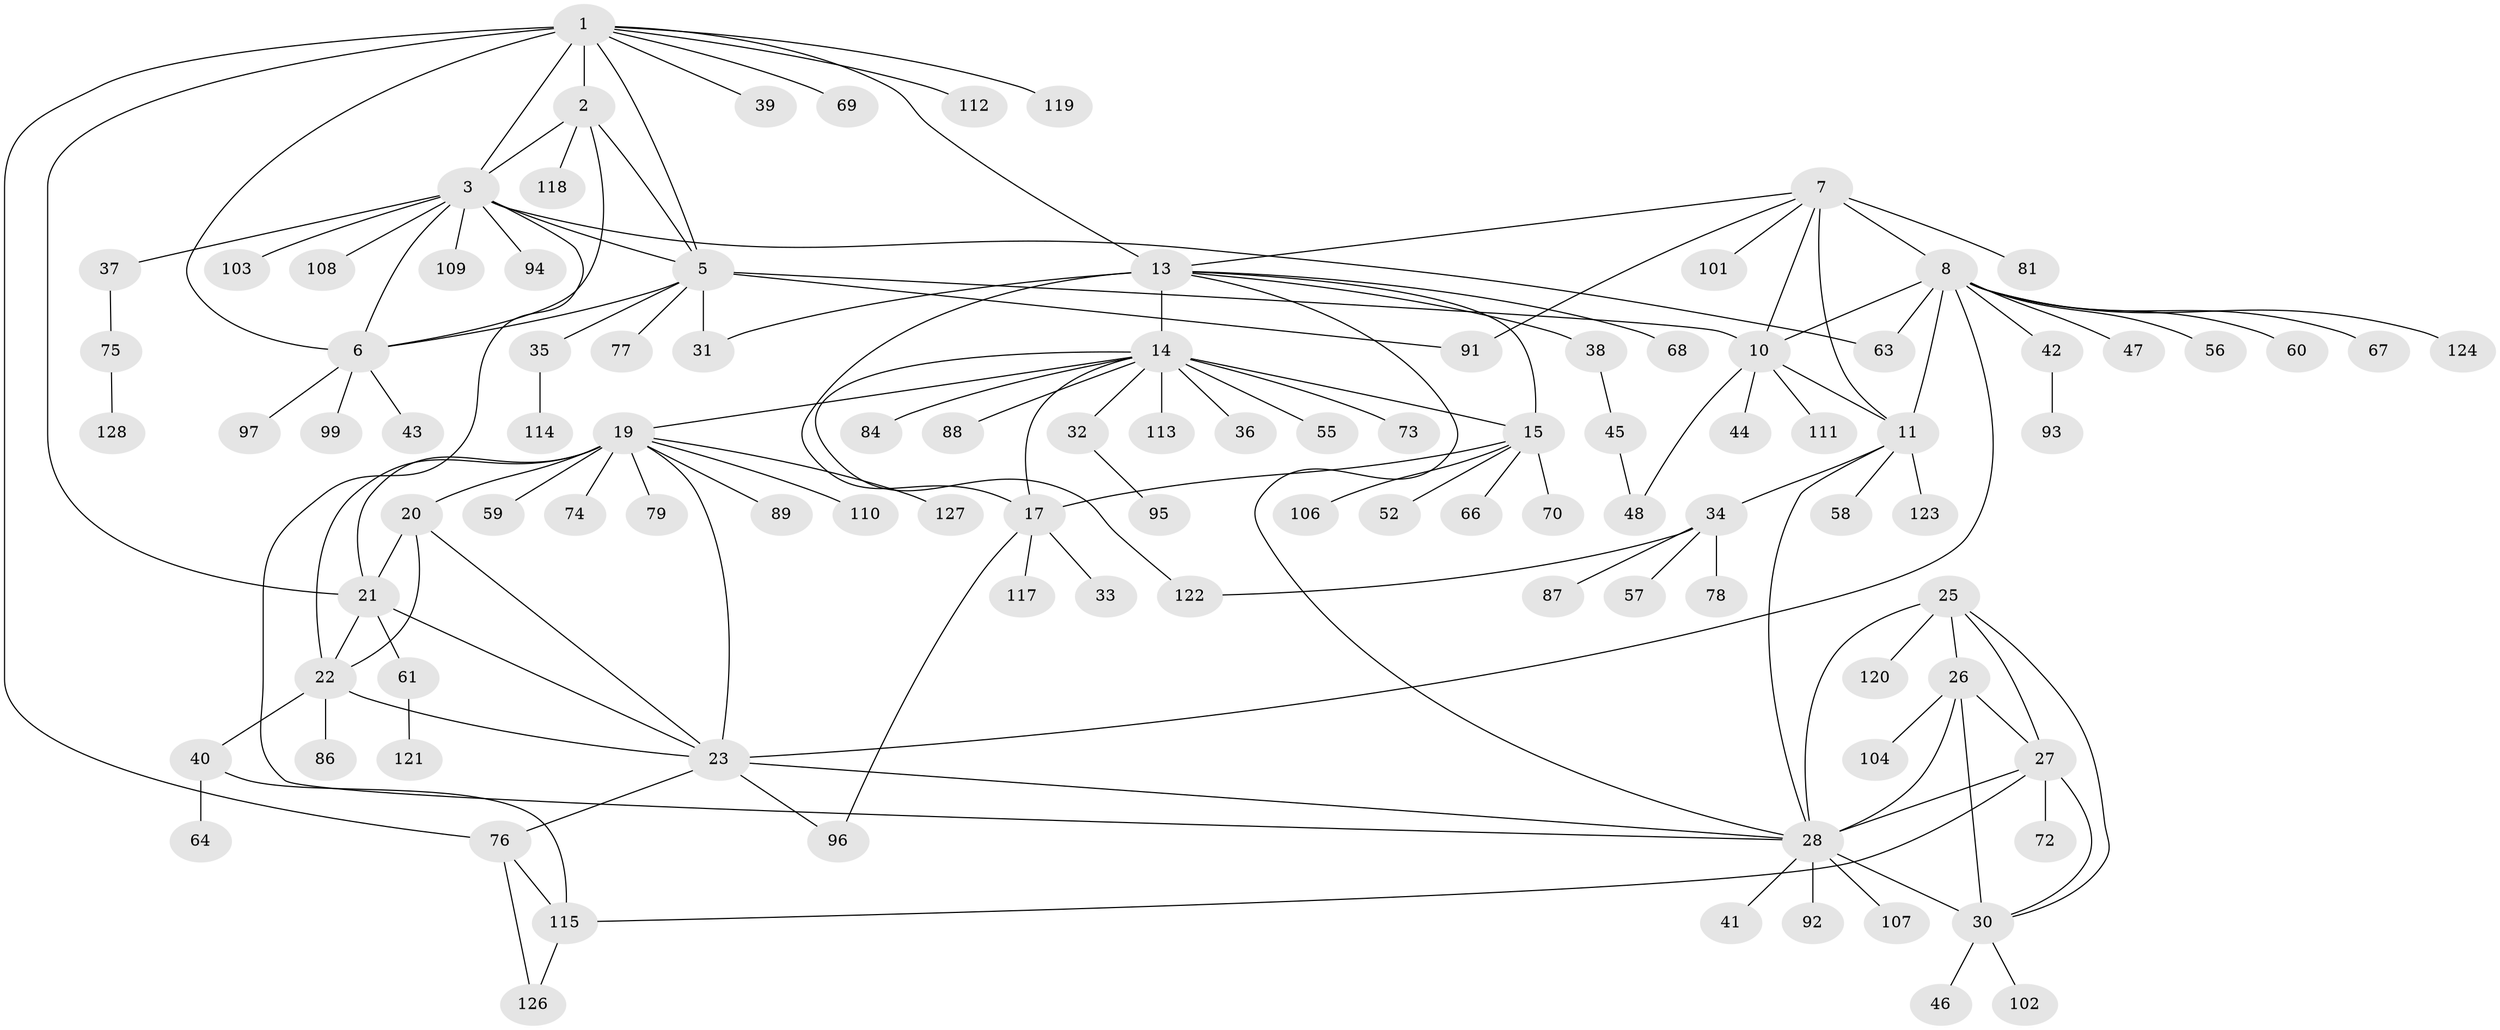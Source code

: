 // original degree distribution, {10: 0.078125, 7: 0.046875, 13: 0.0078125, 8: 0.046875, 9: 0.03125, 5: 0.0078125, 6: 0.015625, 2: 0.140625, 1: 0.5703125, 3: 0.0390625, 4: 0.015625}
// Generated by graph-tools (version 1.1) at 2025/42/03/06/25 10:42:08]
// undirected, 103 vertices, 142 edges
graph export_dot {
graph [start="1"]
  node [color=gray90,style=filled];
  1 [super="+4"];
  2 [super="+62"];
  3 [super="+125"];
  5;
  6 [super="+65"];
  7 [super="+12"];
  8 [super="+9"];
  10 [super="+49"];
  11 [super="+71"];
  13 [super="+16"];
  14 [super="+18"];
  15 [super="+105"];
  17;
  19 [super="+24"];
  20 [super="+50"];
  21 [super="+51"];
  22 [super="+98"];
  23 [super="+100"];
  25 [super="+90"];
  26 [super="+53"];
  27;
  28 [super="+29"];
  30 [super="+82"];
  31;
  32;
  33;
  34 [super="+54"];
  35 [super="+85"];
  36;
  37 [super="+83"];
  38;
  39;
  40;
  41;
  42;
  43;
  44;
  45;
  46;
  47;
  48;
  52;
  55;
  56;
  57;
  58;
  59 [super="+80"];
  60;
  61;
  63;
  64;
  66;
  67;
  68;
  69;
  70;
  72;
  73;
  74;
  75;
  76;
  77;
  78;
  79;
  81;
  84;
  86;
  87;
  88;
  89;
  91;
  92;
  93;
  94;
  95;
  96;
  97;
  99;
  101;
  102;
  103;
  104;
  106;
  107;
  108;
  109;
  110;
  111;
  112;
  113;
  114;
  115 [super="+116"];
  117;
  118;
  119;
  120;
  121;
  122;
  123;
  124;
  126;
  127;
  128;
  1 -- 2 [weight=2];
  1 -- 3 [weight=2];
  1 -- 5 [weight=2];
  1 -- 6 [weight=2];
  1 -- 13;
  1 -- 69;
  1 -- 76;
  1 -- 119;
  1 -- 21 [weight=2];
  1 -- 39;
  1 -- 112;
  2 -- 3;
  2 -- 5;
  2 -- 6;
  2 -- 118;
  3 -- 5;
  3 -- 6;
  3 -- 37;
  3 -- 63;
  3 -- 94;
  3 -- 103;
  3 -- 108;
  3 -- 109;
  3 -- 28;
  5 -- 6;
  5 -- 10;
  5 -- 31;
  5 -- 35;
  5 -- 77;
  5 -- 91;
  6 -- 43;
  6 -- 97;
  6 -- 99;
  7 -- 8 [weight=4];
  7 -- 10 [weight=2];
  7 -- 11 [weight=2];
  7 -- 13;
  7 -- 81;
  7 -- 91;
  7 -- 101;
  8 -- 10 [weight=2];
  8 -- 11 [weight=2];
  8 -- 23;
  8 -- 42;
  8 -- 56;
  8 -- 60;
  8 -- 63;
  8 -- 67;
  8 -- 124;
  8 -- 47;
  10 -- 11;
  10 -- 44;
  10 -- 48;
  10 -- 111;
  11 -- 28;
  11 -- 34;
  11 -- 58;
  11 -- 123;
  13 -- 14 [weight=4];
  13 -- 15 [weight=2];
  13 -- 17 [weight=2];
  13 -- 31;
  13 -- 38;
  13 -- 68;
  13 -- 28;
  14 -- 15 [weight=2];
  14 -- 17 [weight=2];
  14 -- 19;
  14 -- 32;
  14 -- 55;
  14 -- 88;
  14 -- 122;
  14 -- 36;
  14 -- 73;
  14 -- 113;
  14 -- 84;
  15 -- 17;
  15 -- 52;
  15 -- 66;
  15 -- 70;
  15 -- 106;
  17 -- 33;
  17 -- 96;
  17 -- 117;
  19 -- 20 [weight=2];
  19 -- 21 [weight=2];
  19 -- 22 [weight=2];
  19 -- 23 [weight=2];
  19 -- 59;
  19 -- 74;
  19 -- 89;
  19 -- 110;
  19 -- 79;
  19 -- 127;
  20 -- 21;
  20 -- 22;
  20 -- 23;
  21 -- 22;
  21 -- 23;
  21 -- 61;
  22 -- 23;
  22 -- 40;
  22 -- 86;
  23 -- 76;
  23 -- 96;
  23 -- 28;
  25 -- 26;
  25 -- 27;
  25 -- 28 [weight=2];
  25 -- 30;
  25 -- 120;
  26 -- 27;
  26 -- 28 [weight=2];
  26 -- 30;
  26 -- 104;
  27 -- 28 [weight=2];
  27 -- 30;
  27 -- 72;
  27 -- 115;
  28 -- 30 [weight=2];
  28 -- 107;
  28 -- 41;
  28 -- 92;
  30 -- 46;
  30 -- 102;
  32 -- 95;
  34 -- 87;
  34 -- 57;
  34 -- 122;
  34 -- 78;
  35 -- 114;
  37 -- 75;
  38 -- 45;
  40 -- 64;
  40 -- 115;
  42 -- 93;
  45 -- 48;
  61 -- 121;
  75 -- 128;
  76 -- 115;
  76 -- 126;
  115 -- 126;
}
